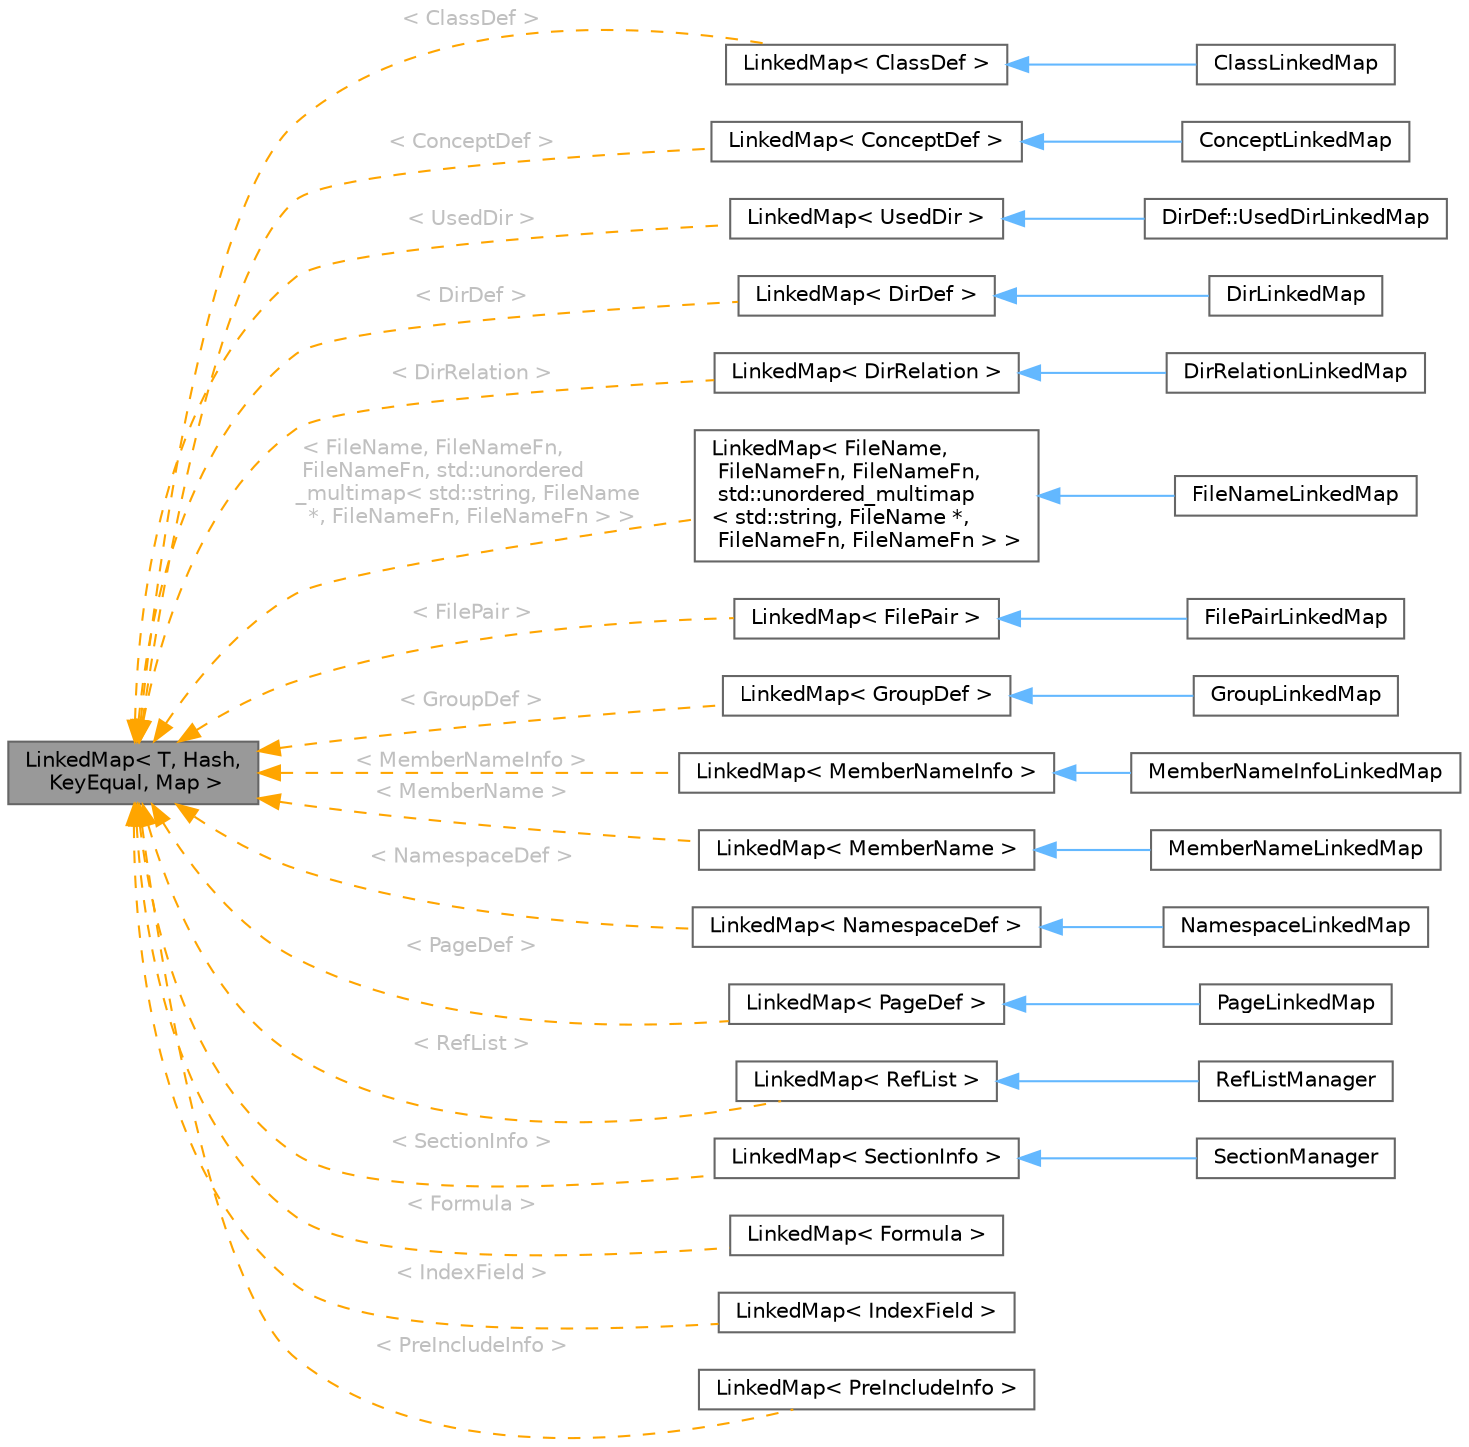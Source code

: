 digraph "LinkedMap&lt; T, Hash, KeyEqual, Map &gt;"
{
 // INTERACTIVE_SVG=YES
 // LATEX_PDF_SIZE
  bgcolor="transparent";
  edge [fontname=Helvetica,fontsize=10,labelfontname=Helvetica,labelfontsize=10];
  node [fontname=Helvetica,fontsize=10,shape=box,height=0.2,width=0.4];
  rankdir="LR";
  Node1 [id="Node000001",label="LinkedMap\< T, Hash,\l KeyEqual, Map \>",height=0.2,width=0.4,color="gray40", fillcolor="grey60", style="filled", fontcolor="black",tooltip="Container class representing a vector of objects with keys."];
  Node1 -> Node2 [id="edge1_Node000001_Node000002",dir="back",color="orange",style="dashed",tooltip=" ",label=" \< ClassDef \>",fontcolor="grey" ];
  Node2 [id="Node000002",label="LinkedMap\< ClassDef \>",height=0.2,width=0.4,color="gray40", fillcolor="white", style="filled",URL="$d0/d2c/class_linked_map.html",tooltip=" "];
  Node2 -> Node3 [id="edge2_Node000002_Node000003",dir="back",color="steelblue1",style="solid",tooltip=" "];
  Node3 [id="Node000003",label="ClassLinkedMap",height=0.2,width=0.4,color="gray40", fillcolor="white", style="filled",URL="$d0/d10/class_class_linked_map.html",tooltip=" "];
  Node1 -> Node4 [id="edge3_Node000001_Node000004",dir="back",color="orange",style="dashed",tooltip=" ",label=" \< ConceptDef \>",fontcolor="grey" ];
  Node4 [id="Node000004",label="LinkedMap\< ConceptDef \>",height=0.2,width=0.4,color="gray40", fillcolor="white", style="filled",URL="$d0/d2c/class_linked_map.html",tooltip=" "];
  Node4 -> Node5 [id="edge4_Node000004_Node000005",dir="back",color="steelblue1",style="solid",tooltip=" "];
  Node5 [id="Node000005",label="ConceptLinkedMap",height=0.2,width=0.4,color="gray40", fillcolor="white", style="filled",URL="$db/ded/class_concept_linked_map.html",tooltip=" "];
  Node1 -> Node6 [id="edge5_Node000001_Node000006",dir="back",color="orange",style="dashed",tooltip=" ",label=" \< UsedDir \>",fontcolor="grey" ];
  Node6 [id="Node000006",label="LinkedMap\< UsedDir \>",height=0.2,width=0.4,color="gray40", fillcolor="white", style="filled",URL="$d0/d2c/class_linked_map.html",tooltip=" "];
  Node6 -> Node7 [id="edge6_Node000006_Node000007",dir="back",color="steelblue1",style="solid",tooltip=" "];
  Node7 [id="Node000007",label="DirDef::UsedDirLinkedMap",height=0.2,width=0.4,color="gray40", fillcolor="white", style="filled",URL="$dd/dd7/class_dir_def_1_1_used_dir_linked_map.html",tooltip=" "];
  Node1 -> Node8 [id="edge7_Node000001_Node000008",dir="back",color="orange",style="dashed",tooltip=" ",label=" \< DirDef \>",fontcolor="grey" ];
  Node8 [id="Node000008",label="LinkedMap\< DirDef \>",height=0.2,width=0.4,color="gray40", fillcolor="white", style="filled",URL="$d0/d2c/class_linked_map.html",tooltip=" "];
  Node8 -> Node9 [id="edge8_Node000008_Node000009",dir="back",color="steelblue1",style="solid",tooltip=" "];
  Node9 [id="Node000009",label="DirLinkedMap",height=0.2,width=0.4,color="gray40", fillcolor="white", style="filled",URL="$de/d40/class_dir_linked_map.html",tooltip="A linked map of directories."];
  Node1 -> Node10 [id="edge9_Node000001_Node000010",dir="back",color="orange",style="dashed",tooltip=" ",label=" \< DirRelation \>",fontcolor="grey" ];
  Node10 [id="Node000010",label="LinkedMap\< DirRelation \>",height=0.2,width=0.4,color="gray40", fillcolor="white", style="filled",URL="$d0/d2c/class_linked_map.html",tooltip=" "];
  Node10 -> Node11 [id="edge10_Node000010_Node000011",dir="back",color="steelblue1",style="solid",tooltip=" "];
  Node11 [id="Node000011",label="DirRelationLinkedMap",height=0.2,width=0.4,color="gray40", fillcolor="white", style="filled",URL="$d4/d03/class_dir_relation_linked_map.html",tooltip=" "];
  Node1 -> Node12 [id="edge11_Node000001_Node000012",dir="back",color="orange",style="dashed",tooltip=" ",label=" \< FileName, FileNameFn,\l FileNameFn, std::unordered\l_multimap\< std::string, FileName\l *, FileNameFn, FileNameFn \> \>",fontcolor="grey" ];
  Node12 [id="Node000012",label="LinkedMap\< FileName,\l FileNameFn, FileNameFn,\l std::unordered_multimap\l\< std::string, FileName *,\l FileNameFn, FileNameFn \> \>",height=0.2,width=0.4,color="gray40", fillcolor="white", style="filled",URL="$d0/d2c/class_linked_map.html",tooltip=" "];
  Node12 -> Node13 [id="edge12_Node000012_Node000013",dir="back",color="steelblue1",style="solid",tooltip=" "];
  Node13 [id="Node000013",label="FileNameLinkedMap",height=0.2,width=0.4,color="gray40", fillcolor="white", style="filled",URL="$d0/d2c/class_file_name_linked_map.html",tooltip="Ordered dictionary of FileName objects."];
  Node1 -> Node14 [id="edge13_Node000001_Node000014",dir="back",color="orange",style="dashed",tooltip=" ",label=" \< FilePair \>",fontcolor="grey" ];
  Node14 [id="Node000014",label="LinkedMap\< FilePair \>",height=0.2,width=0.4,color="gray40", fillcolor="white", style="filled",URL="$d0/d2c/class_linked_map.html",tooltip=" "];
  Node14 -> Node15 [id="edge14_Node000014_Node000015",dir="back",color="steelblue1",style="solid",tooltip=" "];
  Node15 [id="Node000015",label="FilePairLinkedMap",height=0.2,width=0.4,color="gray40", fillcolor="white", style="filled",URL="$d3/d29/class_file_pair_linked_map.html",tooltip="A linked map of file pairs."];
  Node1 -> Node16 [id="edge15_Node000001_Node000016",dir="back",color="orange",style="dashed",tooltip=" ",label=" \< GroupDef \>",fontcolor="grey" ];
  Node16 [id="Node000016",label="LinkedMap\< GroupDef \>",height=0.2,width=0.4,color="gray40", fillcolor="white", style="filled",URL="$d0/d2c/class_linked_map.html",tooltip=" "];
  Node16 -> Node17 [id="edge16_Node000016_Node000017",dir="back",color="steelblue1",style="solid",tooltip=" "];
  Node17 [id="Node000017",label="GroupLinkedMap",height=0.2,width=0.4,color="gray40", fillcolor="white", style="filled",URL="$d3/dbd/class_group_linked_map.html",tooltip=" "];
  Node1 -> Node18 [id="edge17_Node000001_Node000018",dir="back",color="orange",style="dashed",tooltip=" ",label=" \< MemberNameInfo \>",fontcolor="grey" ];
  Node18 [id="Node000018",label="LinkedMap\< MemberNameInfo \>",height=0.2,width=0.4,color="gray40", fillcolor="white", style="filled",URL="$d0/d2c/class_linked_map.html",tooltip=" "];
  Node18 -> Node19 [id="edge18_Node000018_Node000019",dir="back",color="steelblue1",style="solid",tooltip=" "];
  Node19 [id="Node000019",label="MemberNameInfoLinkedMap",height=0.2,width=0.4,color="gray40", fillcolor="white", style="filled",URL="$de/d04/class_member_name_info_linked_map.html",tooltip=" "];
  Node1 -> Node20 [id="edge19_Node000001_Node000020",dir="back",color="orange",style="dashed",tooltip=" ",label=" \< MemberName \>",fontcolor="grey" ];
  Node20 [id="Node000020",label="LinkedMap\< MemberName \>",height=0.2,width=0.4,color="gray40", fillcolor="white", style="filled",URL="$d0/d2c/class_linked_map.html",tooltip=" "];
  Node20 -> Node21 [id="edge20_Node000020_Node000021",dir="back",color="steelblue1",style="solid",tooltip=" "];
  Node21 [id="Node000021",label="MemberNameLinkedMap",height=0.2,width=0.4,color="gray40", fillcolor="white", style="filled",URL="$da/d3d/class_member_name_linked_map.html",tooltip="Ordered dictionary of MemberName objects."];
  Node1 -> Node22 [id="edge21_Node000001_Node000022",dir="back",color="orange",style="dashed",tooltip=" ",label=" \< NamespaceDef \>",fontcolor="grey" ];
  Node22 [id="Node000022",label="LinkedMap\< NamespaceDef \>",height=0.2,width=0.4,color="gray40", fillcolor="white", style="filled",URL="$d0/d2c/class_linked_map.html",tooltip=" "];
  Node22 -> Node23 [id="edge22_Node000022_Node000023",dir="back",color="steelblue1",style="solid",tooltip=" "];
  Node23 [id="Node000023",label="NamespaceLinkedMap",height=0.2,width=0.4,color="gray40", fillcolor="white", style="filled",URL="$d7/d60/class_namespace_linked_map.html",tooltip=" "];
  Node1 -> Node24 [id="edge23_Node000001_Node000024",dir="back",color="orange",style="dashed",tooltip=" ",label=" \< PageDef \>",fontcolor="grey" ];
  Node24 [id="Node000024",label="LinkedMap\< PageDef \>",height=0.2,width=0.4,color="gray40", fillcolor="white", style="filled",URL="$d0/d2c/class_linked_map.html",tooltip=" "];
  Node24 -> Node25 [id="edge24_Node000024_Node000025",dir="back",color="steelblue1",style="solid",tooltip=" "];
  Node25 [id="Node000025",label="PageLinkedMap",height=0.2,width=0.4,color="gray40", fillcolor="white", style="filled",URL="$d9/d5e/class_page_linked_map.html",tooltip=" "];
  Node1 -> Node26 [id="edge25_Node000001_Node000026",dir="back",color="orange",style="dashed",tooltip=" ",label=" \< RefList \>",fontcolor="grey" ];
  Node26 [id="Node000026",label="LinkedMap\< RefList \>",height=0.2,width=0.4,color="gray40", fillcolor="white", style="filled",URL="$d0/d2c/class_linked_map.html",tooltip=" "];
  Node26 -> Node27 [id="edge26_Node000026_Node000027",dir="back",color="steelblue1",style="solid",tooltip=" "];
  Node27 [id="Node000027",label="RefListManager",height=0.2,width=0.4,color="gray40", fillcolor="white", style="filled",URL="$d7/d5a/class_ref_list_manager.html",tooltip=" "];
  Node1 -> Node28 [id="edge27_Node000001_Node000028",dir="back",color="orange",style="dashed",tooltip=" ",label=" \< SectionInfo \>",fontcolor="grey" ];
  Node28 [id="Node000028",label="LinkedMap\< SectionInfo \>",height=0.2,width=0.4,color="gray40", fillcolor="white", style="filled",URL="$d0/d2c/class_linked_map.html",tooltip=" "];
  Node28 -> Node29 [id="edge28_Node000028_Node000029",dir="back",color="steelblue1",style="solid",tooltip=" "];
  Node29 [id="Node000029",label="SectionManager",height=0.2,width=0.4,color="gray40", fillcolor="white", style="filled",URL="$df/df5/class_section_manager.html",tooltip="singleton class that owns the list of all sections"];
  Node1 -> Node30 [id="edge29_Node000001_Node000030",dir="back",color="orange",style="dashed",tooltip=" ",label=" \< Formula \>",fontcolor="grey" ];
  Node30 [id="Node000030",label="LinkedMap\< Formula \>",height=0.2,width=0.4,color="gray40", fillcolor="white", style="filled",URL="$d0/d2c/class_linked_map.html",tooltip=" "];
  Node1 -> Node31 [id="edge30_Node000001_Node000031",dir="back",color="orange",style="dashed",tooltip=" ",label=" \< IndexField \>",fontcolor="grey" ];
  Node31 [id="Node000031",label="LinkedMap\< IndexField \>",height=0.2,width=0.4,color="gray40", fillcolor="white", style="filled",URL="$d0/d2c/class_linked_map.html",tooltip=" "];
  Node1 -> Node32 [id="edge31_Node000001_Node000032",dir="back",color="orange",style="dashed",tooltip=" ",label=" \< PreIncludeInfo \>",fontcolor="grey" ];
  Node32 [id="Node000032",label="LinkedMap\< PreIncludeInfo \>",height=0.2,width=0.4,color="gray40", fillcolor="white", style="filled",URL="$d0/d2c/class_linked_map.html",tooltip=" "];
}
